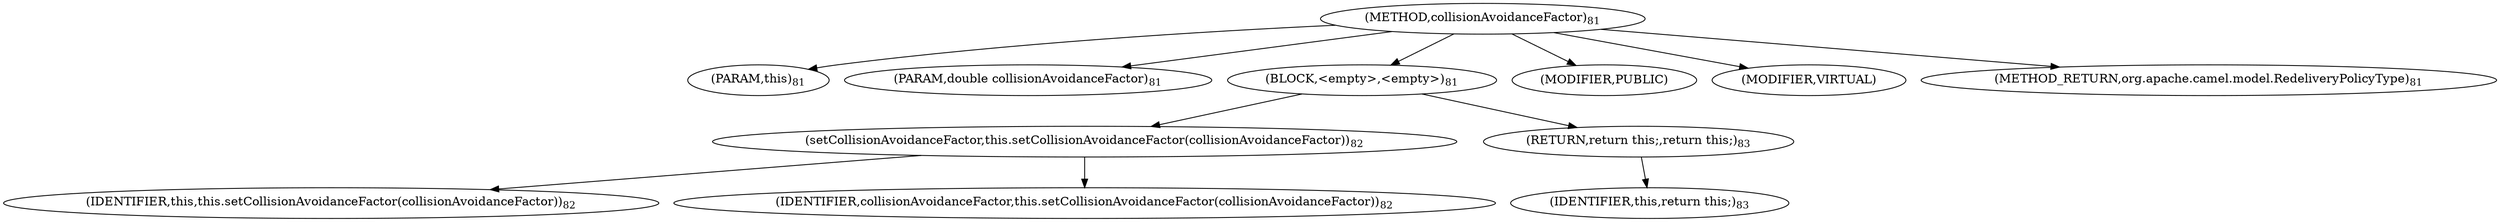 digraph "collisionAvoidanceFactor" {  
"202" [label = <(METHOD,collisionAvoidanceFactor)<SUB>81</SUB>> ]
"10" [label = <(PARAM,this)<SUB>81</SUB>> ]
"203" [label = <(PARAM,double collisionAvoidanceFactor)<SUB>81</SUB>> ]
"204" [label = <(BLOCK,&lt;empty&gt;,&lt;empty&gt;)<SUB>81</SUB>> ]
"205" [label = <(setCollisionAvoidanceFactor,this.setCollisionAvoidanceFactor(collisionAvoidanceFactor))<SUB>82</SUB>> ]
"9" [label = <(IDENTIFIER,this,this.setCollisionAvoidanceFactor(collisionAvoidanceFactor))<SUB>82</SUB>> ]
"206" [label = <(IDENTIFIER,collisionAvoidanceFactor,this.setCollisionAvoidanceFactor(collisionAvoidanceFactor))<SUB>82</SUB>> ]
"207" [label = <(RETURN,return this;,return this;)<SUB>83</SUB>> ]
"11" [label = <(IDENTIFIER,this,return this;)<SUB>83</SUB>> ]
"208" [label = <(MODIFIER,PUBLIC)> ]
"209" [label = <(MODIFIER,VIRTUAL)> ]
"210" [label = <(METHOD_RETURN,org.apache.camel.model.RedeliveryPolicyType)<SUB>81</SUB>> ]
  "202" -> "10" 
  "202" -> "203" 
  "202" -> "204" 
  "202" -> "208" 
  "202" -> "209" 
  "202" -> "210" 
  "204" -> "205" 
  "204" -> "207" 
  "205" -> "9" 
  "205" -> "206" 
  "207" -> "11" 
}
